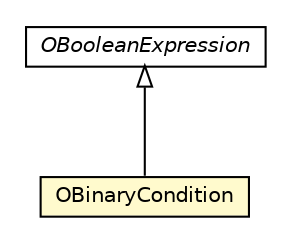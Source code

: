 #!/usr/local/bin/dot
#
# Class diagram 
# Generated by UMLGraph version R5_6-24-gf6e263 (http://www.umlgraph.org/)
#

digraph G {
	edge [fontname="Helvetica",fontsize=10,labelfontname="Helvetica",labelfontsize=10];
	node [fontname="Helvetica",fontsize=10,shape=plaintext];
	nodesep=0.25;
	ranksep=0.5;
	// com.orientechnologies.orient.core.sql.parser.OBooleanExpression
	c1731532 [label=<<table title="com.orientechnologies.orient.core.sql.parser.OBooleanExpression" border="0" cellborder="1" cellspacing="0" cellpadding="2" port="p" href="./OBooleanExpression.html">
		<tr><td><table border="0" cellspacing="0" cellpadding="1">
<tr><td align="center" balign="center"><font face="Helvetica-Oblique"> OBooleanExpression </font></td></tr>
		</table></td></tr>
		</table>>, URL="./OBooleanExpression.html", fontname="Helvetica", fontcolor="black", fontsize=10.0];
	// com.orientechnologies.orient.core.sql.parser.OBinaryCondition
	c1731573 [label=<<table title="com.orientechnologies.orient.core.sql.parser.OBinaryCondition" border="0" cellborder="1" cellspacing="0" cellpadding="2" port="p" bgcolor="lemonChiffon" href="./OBinaryCondition.html">
		<tr><td><table border="0" cellspacing="0" cellpadding="1">
<tr><td align="center" balign="center"> OBinaryCondition </td></tr>
		</table></td></tr>
		</table>>, URL="./OBinaryCondition.html", fontname="Helvetica", fontcolor="black", fontsize=10.0];
	//com.orientechnologies.orient.core.sql.parser.OBinaryCondition extends com.orientechnologies.orient.core.sql.parser.OBooleanExpression
	c1731532:p -> c1731573:p [dir=back,arrowtail=empty];
}

